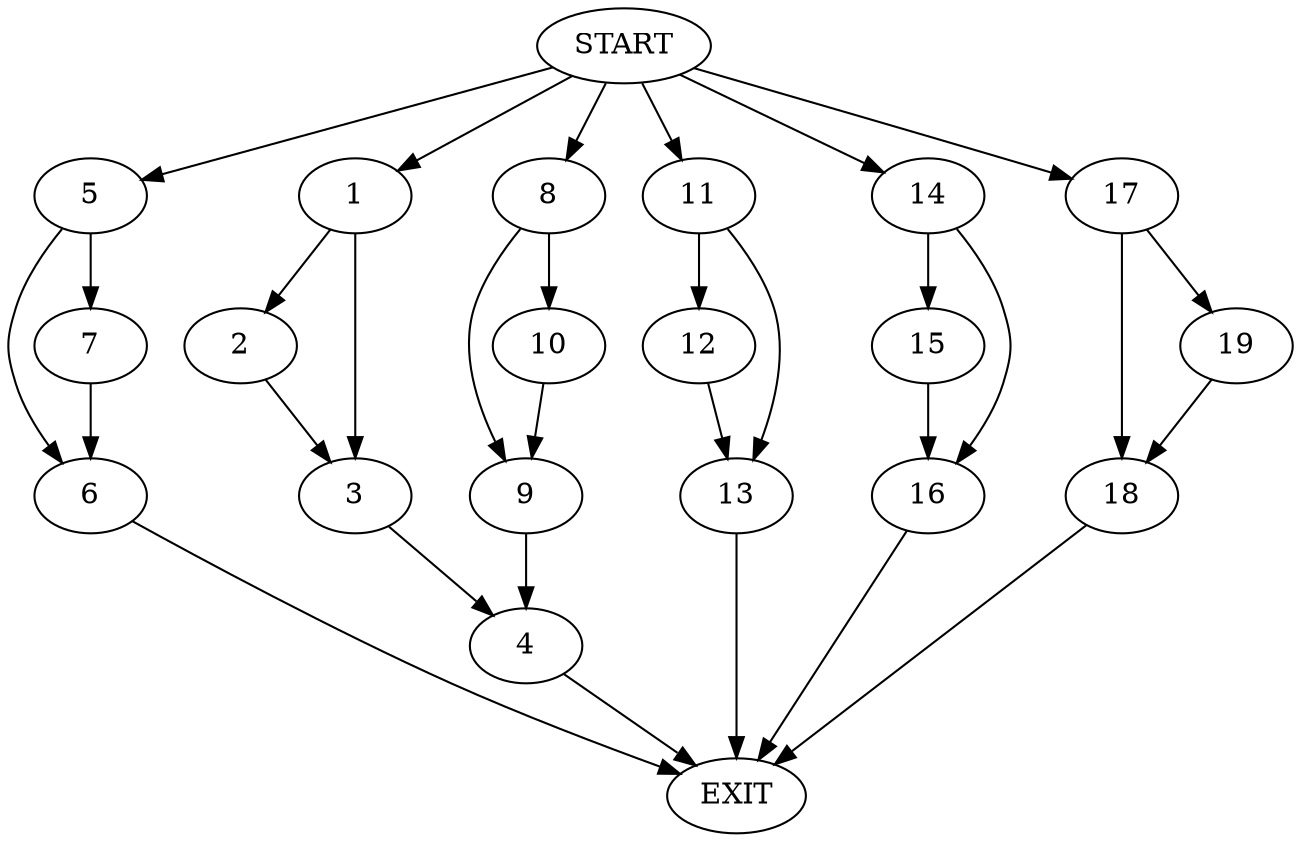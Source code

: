 digraph {
0 [label="START"]
20 [label="EXIT"]
0 -> 1
1 -> 2
1 -> 3
2 -> 3
3 -> 4
0 -> 5
5 -> 6
5 -> 7
7 -> 6
6 -> 20
4 -> 20
0 -> 8
8 -> 9
8 -> 10
9 -> 4
10 -> 9
0 -> 11
11 -> 12
11 -> 13
12 -> 13
13 -> 20
0 -> 14
14 -> 15
14 -> 16
16 -> 20
15 -> 16
0 -> 17
17 -> 18
17 -> 19
18 -> 20
19 -> 18
}
